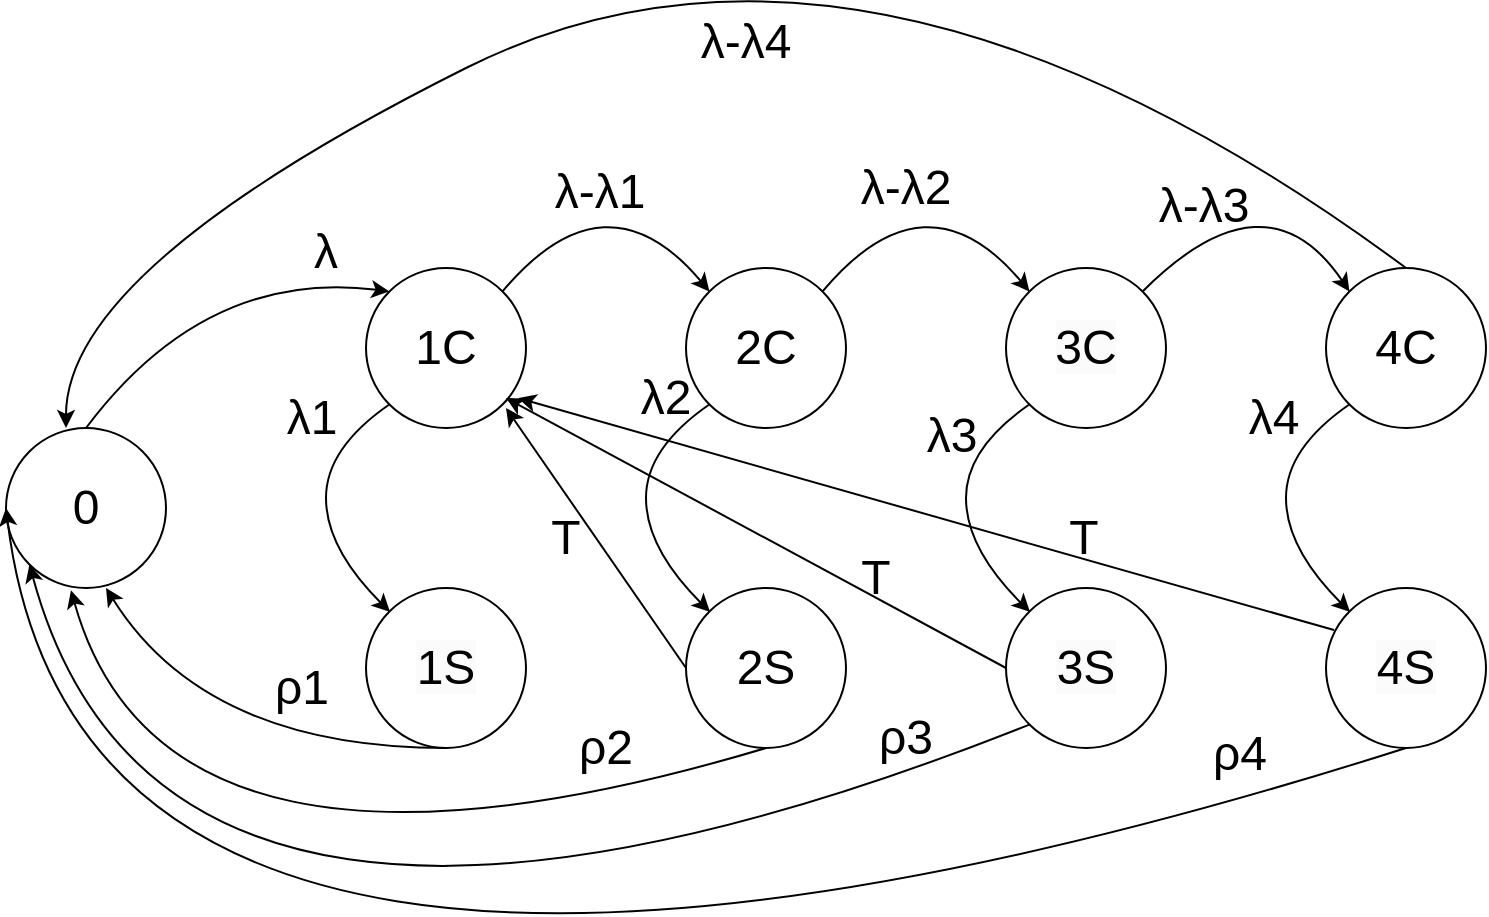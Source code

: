 <mxfile version="24.0.0" type="device">
  <diagram name="Page-1" id="TED4jB1SwLBldKr2HdFF">
    <mxGraphModel dx="794" dy="1606" grid="1" gridSize="10" guides="1" tooltips="1" connect="1" arrows="1" fold="1" page="1" pageScale="1" pageWidth="850" pageHeight="1100" math="0" shadow="0">
      <root>
        <mxCell id="0" />
        <mxCell id="1" parent="0" />
        <mxCell id="IB0KQZp75MY6TbwzjvOm-1" value="&lt;font style=&quot;font-size: 24px;&quot;&gt;0&lt;/font&gt;" style="ellipse;whiteSpace=wrap;html=1;aspect=fixed;" parent="1" vertex="1">
          <mxGeometry x="20" y="200" width="80" height="80" as="geometry" />
        </mxCell>
        <mxCell id="IB0KQZp75MY6TbwzjvOm-2" value="&lt;font style=&quot;font-size: 24px;&quot;&gt;1C&lt;/font&gt;" style="ellipse;whiteSpace=wrap;html=1;aspect=fixed;" parent="1" vertex="1">
          <mxGeometry x="200" y="120" width="80" height="80" as="geometry" />
        </mxCell>
        <mxCell id="IB0KQZp75MY6TbwzjvOm-3" value="&lt;font style=&quot;font-size: 24px;&quot;&gt;2C&lt;/font&gt;" style="ellipse;whiteSpace=wrap;html=1;aspect=fixed;" parent="1" vertex="1">
          <mxGeometry x="360" y="120" width="80" height="80" as="geometry" />
        </mxCell>
        <mxCell id="IB0KQZp75MY6TbwzjvOm-4" value="&lt;span style=&quot;color: rgb(0, 0, 0); font-family: Helvetica; font-size: 24px; font-style: normal; font-variant-ligatures: normal; font-variant-caps: normal; font-weight: 400; letter-spacing: normal; orphans: 2; text-align: center; text-indent: 0px; text-transform: none; widows: 2; word-spacing: 0px; -webkit-text-stroke-width: 0px; background-color: rgb(251, 251, 251); text-decoration-thickness: initial; text-decoration-style: initial; text-decoration-color: initial; float: none; display: inline !important;&quot;&gt;3C&lt;/span&gt;" style="ellipse;whiteSpace=wrap;html=1;aspect=fixed;" parent="1" vertex="1">
          <mxGeometry x="520" y="120" width="80" height="80" as="geometry" />
        </mxCell>
        <mxCell id="IB0KQZp75MY6TbwzjvOm-5" value="&lt;font style=&quot;font-size: 24px;&quot;&gt;4C&lt;/font&gt;" style="ellipse;whiteSpace=wrap;html=1;aspect=fixed;" parent="1" vertex="1">
          <mxGeometry x="680" y="120" width="80" height="80" as="geometry" />
        </mxCell>
        <mxCell id="IB0KQZp75MY6TbwzjvOm-6" value="&lt;span style=&quot;color: rgb(0, 0, 0); font-family: Helvetica; font-size: 24px; font-style: normal; font-variant-ligatures: normal; font-variant-caps: normal; font-weight: 400; letter-spacing: normal; orphans: 2; text-align: center; text-indent: 0px; text-transform: none; widows: 2; word-spacing: 0px; -webkit-text-stroke-width: 0px; background-color: rgb(251, 251, 251); text-decoration-thickness: initial; text-decoration-style: initial; text-decoration-color: initial; float: none; display: inline !important;&quot;&gt;1S&lt;/span&gt;" style="ellipse;whiteSpace=wrap;html=1;aspect=fixed;" parent="1" vertex="1">
          <mxGeometry x="200" y="280" width="80" height="80" as="geometry" />
        </mxCell>
        <mxCell id="IB0KQZp75MY6TbwzjvOm-7" value="&lt;font style=&quot;font-size: 24px;&quot;&gt;2S&lt;/font&gt;" style="ellipse;whiteSpace=wrap;html=1;aspect=fixed;" parent="1" vertex="1">
          <mxGeometry x="360" y="280" width="80" height="80" as="geometry" />
        </mxCell>
        <mxCell id="IB0KQZp75MY6TbwzjvOm-8" value="&lt;span style=&quot;color: rgb(0, 0, 0); font-family: Helvetica; font-size: 24px; font-style: normal; font-variant-ligatures: normal; font-variant-caps: normal; font-weight: 400; letter-spacing: normal; orphans: 2; text-align: center; text-indent: 0px; text-transform: none; widows: 2; word-spacing: 0px; -webkit-text-stroke-width: 0px; background-color: rgb(251, 251, 251); text-decoration-thickness: initial; text-decoration-style: initial; text-decoration-color: initial; float: none; display: inline !important;&quot;&gt;3S&lt;/span&gt;" style="ellipse;whiteSpace=wrap;html=1;aspect=fixed;" parent="1" vertex="1">
          <mxGeometry x="520" y="280" width="80" height="80" as="geometry" />
        </mxCell>
        <mxCell id="IB0KQZp75MY6TbwzjvOm-9" value="&lt;span style=&quot;color: rgb(0, 0, 0); font-family: Helvetica; font-size: 24px; font-style: normal; font-variant-ligatures: normal; font-variant-caps: normal; font-weight: 400; letter-spacing: normal; orphans: 2; text-align: center; text-indent: 0px; text-transform: none; widows: 2; word-spacing: 0px; -webkit-text-stroke-width: 0px; background-color: rgb(251, 251, 251); text-decoration-thickness: initial; text-decoration-style: initial; text-decoration-color: initial; float: none; display: inline !important;&quot;&gt;4S&lt;/span&gt;" style="ellipse;whiteSpace=wrap;html=1;aspect=fixed;" parent="1" vertex="1">
          <mxGeometry x="680" y="280" width="80" height="80" as="geometry" />
        </mxCell>
        <mxCell id="IB0KQZp75MY6TbwzjvOm-10" value="" style="curved=1;endArrow=classic;html=1;rounded=0;entryX=0;entryY=0;entryDx=0;entryDy=0;exitX=0.5;exitY=0;exitDx=0;exitDy=0;" parent="1" source="IB0KQZp75MY6TbwzjvOm-1" target="IB0KQZp75MY6TbwzjvOm-2" edge="1">
          <mxGeometry width="50" height="50" relative="1" as="geometry">
            <mxPoint x="110" y="200" as="sourcePoint" />
            <mxPoint x="160" y="150" as="targetPoint" />
            <Array as="points">
              <mxPoint x="120" y="120" />
            </Array>
          </mxGeometry>
        </mxCell>
        <mxCell id="IB0KQZp75MY6TbwzjvOm-11" value="" style="curved=1;endArrow=classic;html=1;rounded=0;entryX=0;entryY=0;entryDx=0;entryDy=0;exitX=1;exitY=0;exitDx=0;exitDy=0;" parent="1" source="IB0KQZp75MY6TbwzjvOm-2" target="IB0KQZp75MY6TbwzjvOm-3" edge="1">
          <mxGeometry width="50" height="50" relative="1" as="geometry">
            <mxPoint x="240" y="120" as="sourcePoint" />
            <mxPoint x="330" y="80" as="targetPoint" />
            <Array as="points">
              <mxPoint x="320" y="70" />
            </Array>
          </mxGeometry>
        </mxCell>
        <mxCell id="IB0KQZp75MY6TbwzjvOm-12" value="" style="curved=1;endArrow=classic;html=1;rounded=0;entryX=0;entryY=0;entryDx=0;entryDy=0;exitX=1;exitY=0;exitDx=0;exitDy=0;" parent="1" source="IB0KQZp75MY6TbwzjvOm-3" target="IB0KQZp75MY6TbwzjvOm-4" edge="1">
          <mxGeometry width="50" height="50" relative="1" as="geometry">
            <mxPoint x="400" y="120" as="sourcePoint" />
            <mxPoint x="560" y="120" as="targetPoint" />
            <Array as="points">
              <mxPoint x="480" y="70" />
            </Array>
          </mxGeometry>
        </mxCell>
        <mxCell id="IB0KQZp75MY6TbwzjvOm-13" value="" style="curved=1;endArrow=classic;html=1;rounded=0;entryX=0;entryY=0;entryDx=0;entryDy=0;exitX=1;exitY=0;exitDx=0;exitDy=0;" parent="1" source="IB0KQZp75MY6TbwzjvOm-4" target="IB0KQZp75MY6TbwzjvOm-5" edge="1">
          <mxGeometry width="50" height="50" relative="1" as="geometry">
            <mxPoint x="570" y="120" as="sourcePoint" />
            <mxPoint x="730" y="120" as="targetPoint" />
            <Array as="points">
              <mxPoint x="650" y="70" />
            </Array>
          </mxGeometry>
        </mxCell>
        <mxCell id="IB0KQZp75MY6TbwzjvOm-19" value="" style="curved=1;endArrow=classic;html=1;rounded=0;entryX=0;entryY=1;entryDx=0;entryDy=0;exitX=0;exitY=0;exitDx=0;exitDy=0;" parent="1" edge="1">
          <mxGeometry width="50" height="50" relative="1" as="geometry">
            <mxPoint x="532" y="188" as="sourcePoint" />
            <mxPoint x="532" y="292" as="targetPoint" />
            <Array as="points">
              <mxPoint x="500" y="210" />
              <mxPoint x="500" y="260" />
            </Array>
          </mxGeometry>
        </mxCell>
        <mxCell id="IB0KQZp75MY6TbwzjvOm-20" value="" style="curved=1;endArrow=classic;html=1;rounded=0;entryX=0;entryY=1;entryDx=0;entryDy=0;exitX=0;exitY=0;exitDx=0;exitDy=0;" parent="1" edge="1">
          <mxGeometry width="50" height="50" relative="1" as="geometry">
            <mxPoint x="692" y="188" as="sourcePoint" />
            <mxPoint x="692" y="292" as="targetPoint" />
            <Array as="points">
              <mxPoint x="660" y="210" />
              <mxPoint x="660" y="260" />
            </Array>
          </mxGeometry>
        </mxCell>
        <mxCell id="IB0KQZp75MY6TbwzjvOm-22" value="" style="curved=1;endArrow=classic;html=1;rounded=0;entryX=0;entryY=1;entryDx=0;entryDy=0;exitX=0;exitY=0;exitDx=0;exitDy=0;" parent="1" edge="1">
          <mxGeometry width="50" height="50" relative="1" as="geometry">
            <mxPoint x="372" y="188" as="sourcePoint" />
            <mxPoint x="372" y="292" as="targetPoint" />
            <Array as="points">
              <mxPoint x="340" y="210" />
              <mxPoint x="340" y="260" />
            </Array>
          </mxGeometry>
        </mxCell>
        <mxCell id="IB0KQZp75MY6TbwzjvOm-23" value="" style="curved=1;endArrow=classic;html=1;rounded=0;entryX=0;entryY=1;entryDx=0;entryDy=0;exitX=0;exitY=0;exitDx=0;exitDy=0;" parent="1" edge="1">
          <mxGeometry width="50" height="50" relative="1" as="geometry">
            <mxPoint x="212" y="188" as="sourcePoint" />
            <mxPoint x="212" y="292" as="targetPoint" />
            <Array as="points">
              <mxPoint x="180" y="210" />
              <mxPoint x="180" y="260" />
            </Array>
          </mxGeometry>
        </mxCell>
        <mxCell id="IB0KQZp75MY6TbwzjvOm-25" value="" style="curved=1;endArrow=classic;html=1;rounded=0;entryX=1;entryY=0;entryDx=0;entryDy=0;exitX=0.5;exitY=1;exitDx=0;exitDy=0;" parent="1" source="IB0KQZp75MY6TbwzjvOm-6" edge="1">
          <mxGeometry width="50" height="50" relative="1" as="geometry">
            <mxPoint x="182" y="228" as="sourcePoint" />
            <mxPoint x="70" y="280" as="targetPoint" />
            <Array as="points">
              <mxPoint x="120" y="360" />
            </Array>
          </mxGeometry>
        </mxCell>
        <mxCell id="IB0KQZp75MY6TbwzjvOm-26" value="" style="curved=1;endArrow=classic;html=1;rounded=0;entryX=0.406;entryY=1.014;entryDx=0;entryDy=0;exitX=0.5;exitY=1;exitDx=0;exitDy=0;entryPerimeter=0;" parent="1" source="IB0KQZp75MY6TbwzjvOm-7" target="IB0KQZp75MY6TbwzjvOm-1" edge="1">
          <mxGeometry width="50" height="50" relative="1" as="geometry">
            <mxPoint x="220" y="360" as="sourcePoint" />
            <mxPoint x="50" y="280" as="targetPoint" />
            <Array as="points">
              <mxPoint x="100" y="450" />
            </Array>
          </mxGeometry>
        </mxCell>
        <mxCell id="IB0KQZp75MY6TbwzjvOm-28" value="" style="curved=1;endArrow=classic;html=1;rounded=0;entryX=0;entryY=1;entryDx=0;entryDy=0;exitX=0;exitY=1;exitDx=0;exitDy=0;" parent="1" source="IB0KQZp75MY6TbwzjvOm-8" target="IB0KQZp75MY6TbwzjvOm-1" edge="1">
          <mxGeometry width="50" height="50" relative="1" as="geometry">
            <mxPoint x="380" y="360" as="sourcePoint" />
            <mxPoint x="30" y="280" as="targetPoint" />
            <Array as="points">
              <mxPoint x="100" y="520" />
            </Array>
          </mxGeometry>
        </mxCell>
        <mxCell id="IB0KQZp75MY6TbwzjvOm-29" value="" style="curved=1;endArrow=classic;html=1;rounded=0;entryX=0;entryY=0.5;entryDx=0;entryDy=0;exitX=0.5;exitY=1;exitDx=0;exitDy=0;" parent="1" source="IB0KQZp75MY6TbwzjvOm-9" target="IB0KQZp75MY6TbwzjvOm-1" edge="1">
          <mxGeometry width="50" height="50" relative="1" as="geometry">
            <mxPoint x="500" y="390" as="sourcePoint" />
            <mxPoint y="310" as="targetPoint" />
            <Array as="points">
              <mxPoint x="60" y="570" />
            </Array>
          </mxGeometry>
        </mxCell>
        <mxCell id="IB0KQZp75MY6TbwzjvOm-30" value="&lt;font style=&quot;font-size: 24px;&quot;&gt;λ1&lt;/font&gt;" style="text;html=1;strokeColor=none;fillColor=none;align=center;verticalAlign=middle;whiteSpace=wrap;rounded=0;" parent="1" vertex="1">
          <mxGeometry x="143" y="180" width="60" height="30" as="geometry" />
        </mxCell>
        <mxCell id="IB0KQZp75MY6TbwzjvOm-31" value="&lt;font style=&quot;font-size: 24px;&quot;&gt;λ2&lt;br&gt;&lt;/font&gt;" style="text;html=1;strokeColor=none;fillColor=none;align=center;verticalAlign=middle;whiteSpace=wrap;rounded=0;" parent="1" vertex="1">
          <mxGeometry x="320" y="170" width="60" height="30" as="geometry" />
        </mxCell>
        <mxCell id="IB0KQZp75MY6TbwzjvOm-32" value="&lt;font style=&quot;font-size: 24px;&quot;&gt;λ3&lt;/font&gt;" style="text;html=1;strokeColor=none;fillColor=none;align=center;verticalAlign=middle;whiteSpace=wrap;rounded=0;" parent="1" vertex="1">
          <mxGeometry x="463" y="189" width="60" height="30" as="geometry" />
        </mxCell>
        <mxCell id="IB0KQZp75MY6TbwzjvOm-33" value="&lt;font style=&quot;font-size: 24px;&quot;&gt;λ4&lt;/font&gt;" style="text;html=1;strokeColor=none;fillColor=none;align=center;verticalAlign=middle;whiteSpace=wrap;rounded=0;" parent="1" vertex="1">
          <mxGeometry x="624" y="180" width="60" height="30" as="geometry" />
        </mxCell>
        <mxCell id="IB0KQZp75MY6TbwzjvOm-34" value="&lt;font style=&quot;font-size: 24px;&quot;&gt;λ&lt;/font&gt;" style="text;html=1;strokeColor=none;fillColor=none;align=center;verticalAlign=middle;whiteSpace=wrap;rounded=0;" parent="1" vertex="1">
          <mxGeometry x="150" y="97" width="60" height="30" as="geometry" />
        </mxCell>
        <mxCell id="IB0KQZp75MY6TbwzjvOm-36" value="&lt;font style=&quot;font-size: 24px;&quot;&gt;λ-λ1&lt;/font&gt;" style="text;html=1;strokeColor=none;fillColor=none;align=center;verticalAlign=middle;whiteSpace=wrap;rounded=0;" parent="1" vertex="1">
          <mxGeometry x="287" y="67" width="60" height="30" as="geometry" />
        </mxCell>
        <mxCell id="IB0KQZp75MY6TbwzjvOm-39" value="&lt;font style=&quot;font-size: 24px;&quot;&gt;λ-λ2&lt;br&gt;&lt;/font&gt;" style="text;html=1;strokeColor=none;fillColor=none;align=center;verticalAlign=middle;whiteSpace=wrap;rounded=0;" parent="1" vertex="1">
          <mxGeometry x="440" y="65" width="60" height="30" as="geometry" />
        </mxCell>
        <mxCell id="IB0KQZp75MY6TbwzjvOm-40" value="&lt;font style=&quot;font-size: 24px;&quot;&gt;λ-λ3&lt;br&gt;&lt;/font&gt;" style="text;html=1;strokeColor=none;fillColor=none;align=center;verticalAlign=middle;whiteSpace=wrap;rounded=0;" parent="1" vertex="1">
          <mxGeometry x="589" y="74" width="60" height="30" as="geometry" />
        </mxCell>
        <mxCell id="IB0KQZp75MY6TbwzjvOm-41" value="&lt;font style=&quot;font-size: 24px;&quot;&gt;ρ1&lt;/font&gt;" style="text;html=1;strokeColor=none;fillColor=none;align=center;verticalAlign=middle;whiteSpace=wrap;rounded=0;" parent="1" vertex="1">
          <mxGeometry x="138" y="315" width="60" height="30" as="geometry" />
        </mxCell>
        <mxCell id="IB0KQZp75MY6TbwzjvOm-42" value="&lt;font style=&quot;font-size: 24px;&quot;&gt;ρ2&lt;br&gt;&lt;/font&gt;" style="text;html=1;strokeColor=none;fillColor=none;align=center;verticalAlign=middle;whiteSpace=wrap;rounded=0;" parent="1" vertex="1">
          <mxGeometry x="290" y="345" width="60" height="30" as="geometry" />
        </mxCell>
        <mxCell id="IB0KQZp75MY6TbwzjvOm-43" value="&lt;font style=&quot;font-size: 24px;&quot;&gt;ρ3&lt;br&gt;&lt;/font&gt;" style="text;html=1;strokeColor=none;fillColor=none;align=center;verticalAlign=middle;whiteSpace=wrap;rounded=0;" parent="1" vertex="1">
          <mxGeometry x="440" y="340" width="60" height="30" as="geometry" />
        </mxCell>
        <mxCell id="IB0KQZp75MY6TbwzjvOm-44" value="&lt;font style=&quot;font-size: 24px;&quot;&gt;ρ4&lt;br&gt;&lt;/font&gt;" style="text;html=1;strokeColor=none;fillColor=none;align=center;verticalAlign=middle;whiteSpace=wrap;rounded=0;" parent="1" vertex="1">
          <mxGeometry x="607" y="348" width="60" height="30" as="geometry" />
        </mxCell>
        <mxCell id="IB0KQZp75MY6TbwzjvOm-45" value="" style="curved=1;endArrow=classic;html=1;rounded=0;entryX=0;entryY=0.5;entryDx=0;entryDy=0;exitX=0.5;exitY=0;exitDx=0;exitDy=0;" parent="1" source="IB0KQZp75MY6TbwzjvOm-5" edge="1">
          <mxGeometry width="50" height="50" relative="1" as="geometry">
            <mxPoint x="750" y="80.0" as="sourcePoint" />
            <mxPoint x="50" y="200.0" as="targetPoint" />
            <Array as="points">
              <mxPoint x="450" y="-80" />
              <mxPoint x="50" y="120" />
            </Array>
          </mxGeometry>
        </mxCell>
        <mxCell id="IB0KQZp75MY6TbwzjvOm-46" value="&lt;font style=&quot;font-size: 24px;&quot;&gt;λ-λ4&lt;/font&gt;" style="text;html=1;strokeColor=none;fillColor=none;align=center;verticalAlign=middle;whiteSpace=wrap;rounded=0;" parent="1" vertex="1">
          <mxGeometry x="360" y="-8" width="60" height="30" as="geometry" />
        </mxCell>
        <mxCell id="L7PoZBiNUs0fTRwO0W0K-1" value="" style="endArrow=classic;html=1;rounded=0;exitX=0;exitY=0.5;exitDx=0;exitDy=0;" edge="1" parent="1" source="IB0KQZp75MY6TbwzjvOm-7">
          <mxGeometry width="50" height="50" relative="1" as="geometry">
            <mxPoint x="320" y="240" as="sourcePoint" />
            <mxPoint x="270" y="190" as="targetPoint" />
          </mxGeometry>
        </mxCell>
        <mxCell id="L7PoZBiNUs0fTRwO0W0K-4" value="&lt;font style=&quot;font-size: 24px;&quot;&gt;T&lt;/font&gt;" style="text;html=1;align=center;verticalAlign=middle;whiteSpace=wrap;rounded=0;" vertex="1" parent="1">
          <mxGeometry x="270" y="240" width="60" height="30" as="geometry" />
        </mxCell>
        <mxCell id="L7PoZBiNUs0fTRwO0W0K-5" value="&lt;font style=&quot;font-size: 24px;&quot;&gt;T&lt;/font&gt;" style="text;html=1;align=center;verticalAlign=middle;whiteSpace=wrap;rounded=0;" vertex="1" parent="1">
          <mxGeometry x="425" y="260" width="60" height="30" as="geometry" />
        </mxCell>
        <mxCell id="L7PoZBiNUs0fTRwO0W0K-6" value="" style="endArrow=classic;html=1;rounded=0;exitX=0;exitY=0.5;exitDx=0;exitDy=0;" edge="1" parent="1" source="IB0KQZp75MY6TbwzjvOm-8">
          <mxGeometry width="50" height="50" relative="1" as="geometry">
            <mxPoint x="360" y="315" as="sourcePoint" />
            <mxPoint x="270" y="185" as="targetPoint" />
          </mxGeometry>
        </mxCell>
        <mxCell id="L7PoZBiNUs0fTRwO0W0K-7" value="" style="endArrow=classic;html=1;rounded=0;exitX=0.05;exitY=0.263;exitDx=0;exitDy=0;exitPerimeter=0;entryX=0.95;entryY=0.813;entryDx=0;entryDy=0;entryPerimeter=0;" edge="1" parent="1" source="IB0KQZp75MY6TbwzjvOm-9" target="IB0KQZp75MY6TbwzjvOm-2">
          <mxGeometry width="50" height="50" relative="1" as="geometry">
            <mxPoint x="530" y="330" as="sourcePoint" />
            <mxPoint x="280" y="195" as="targetPoint" />
          </mxGeometry>
        </mxCell>
        <mxCell id="L7PoZBiNUs0fTRwO0W0K-8" value="&lt;font style=&quot;font-size: 24px;&quot;&gt;T&lt;/font&gt;" style="text;html=1;align=center;verticalAlign=middle;whiteSpace=wrap;rounded=0;" vertex="1" parent="1">
          <mxGeometry x="529" y="240" width="60" height="30" as="geometry" />
        </mxCell>
      </root>
    </mxGraphModel>
  </diagram>
</mxfile>
